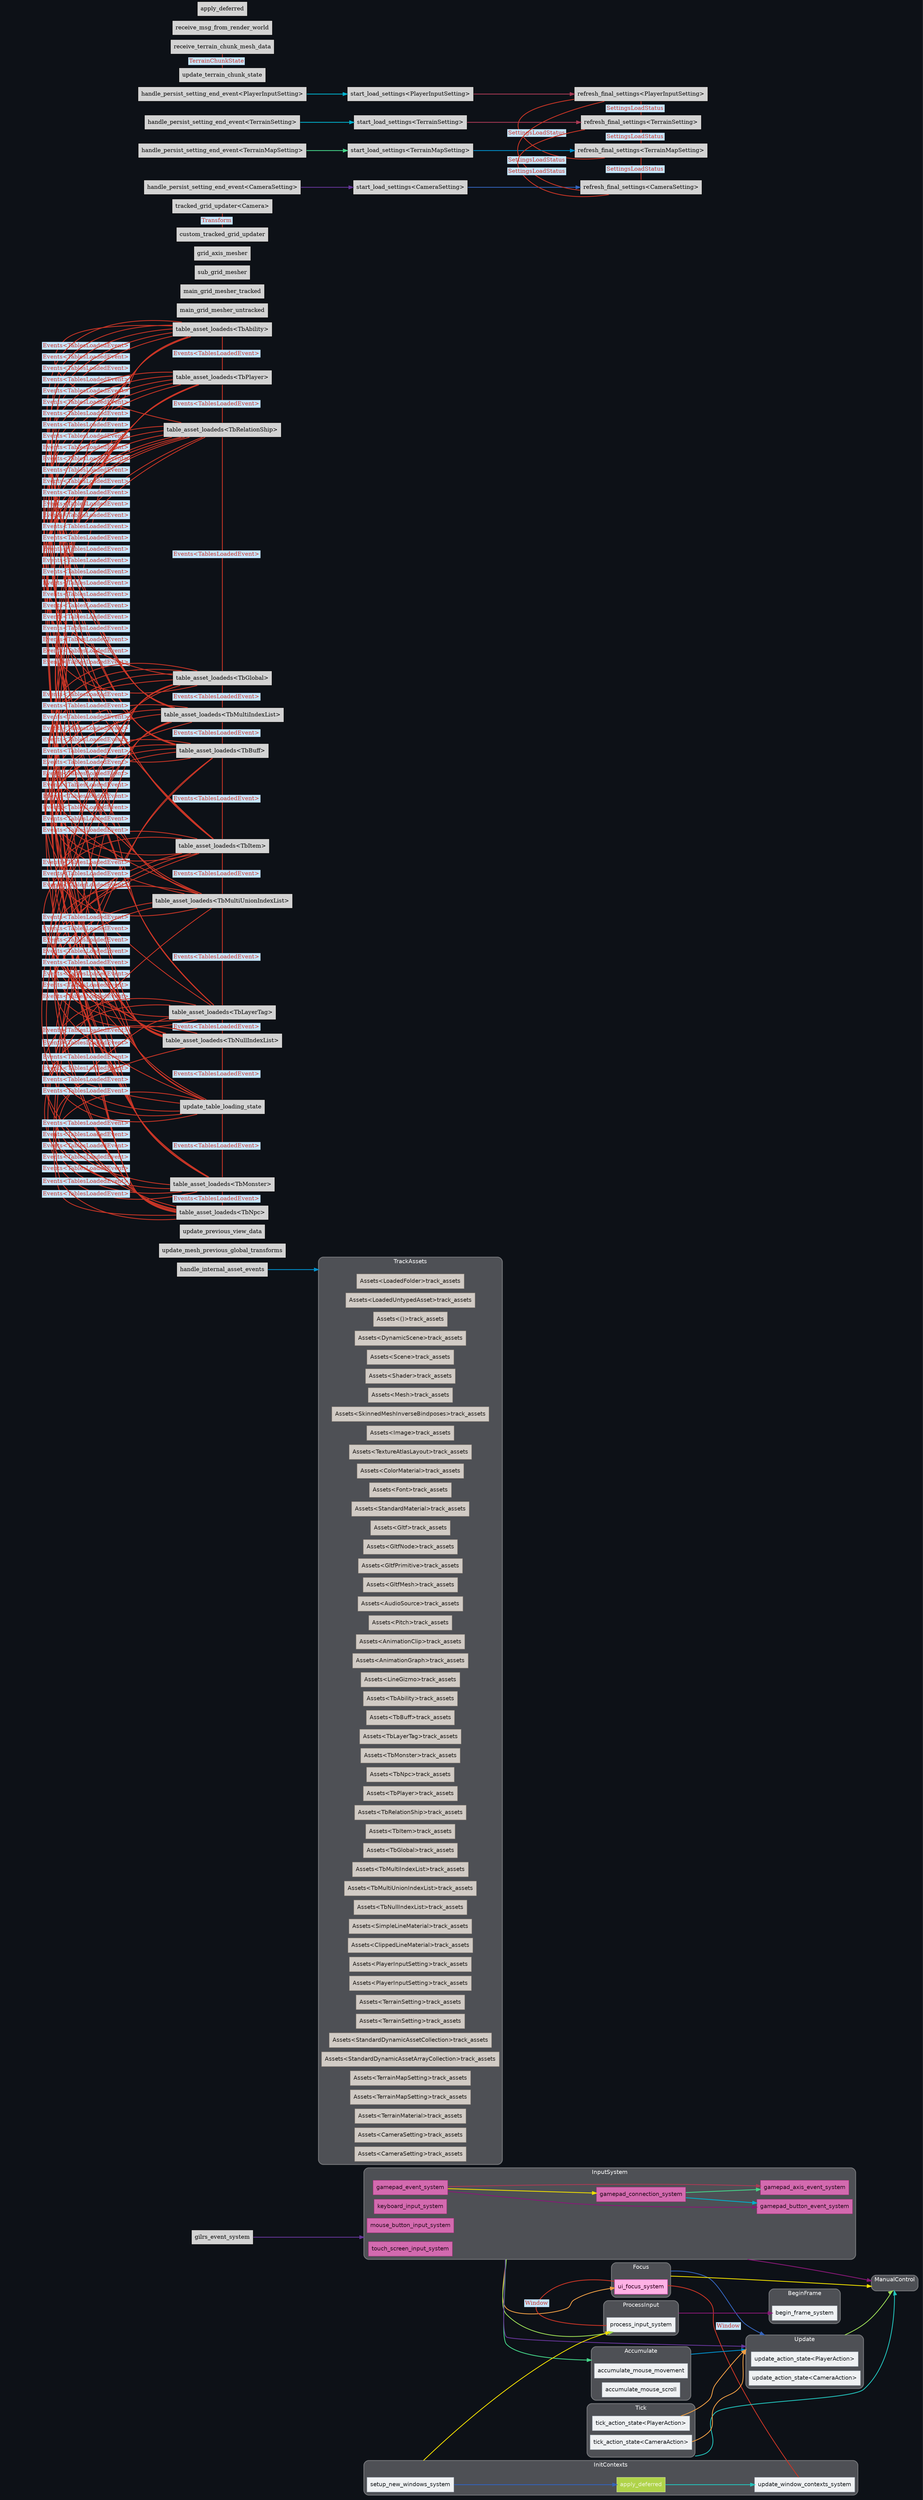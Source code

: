 digraph "" {
	"compound"="true";
	"splines"="spline";
	"rankdir"="LR";
	"bgcolor"="#0d1117";
	"fontname"="Helvetica";
	"nodesep"="0.15";
	edge ["penwidth"="2"];
	node ["shape"="box", "style"="filled"];
	subgraph "clusternode_Set(1)" {
		"style"="rounded,filled";
		"label"="InputSystem";
		"tooltip"="InputSystem";
		"fillcolor"="#ffffff44";
		"fontcolor"="#ffffff";
		"color"="#ffffff50";
		"penwidth"="2";
		"set_marker_node_Set(1)" ["style"="invis", "label"="", "height"="0", "shape"="point"]
		"node_System(0)" ["label"="keyboard_input_system", "tooltip"="bevy_input::keyboard::keyboard_input_system", "fillcolor"="#d36aaf", "fontname"="Helvetica", "fontcolor"="#270b1d", "color"="#a5317d", "penwidth"="1"]
		"node_System(1)" ["label"="mouse_button_input_system", "tooltip"="bevy_input::mouse::mouse_button_input_system", "fillcolor"="#d36aaf", "fontname"="Helvetica", "fontcolor"="#270b1d", "color"="#a5317d", "penwidth"="1"]
		"node_System(2)" ["label"="gamepad_event_system", "tooltip"="bevy_input::gamepad::gamepad_event_system", "fillcolor"="#d36aaf", "fontname"="Helvetica", "fontcolor"="#270b1d", "color"="#a5317d", "penwidth"="1"]
		"node_System(3)" ["label"="gamepad_connection_system", "tooltip"="bevy_input::gamepad::gamepad_connection_system", "fillcolor"="#d36aaf", "fontname"="Helvetica", "fontcolor"="#270b1d", "color"="#a5317d", "penwidth"="1"]
		"node_System(4)" ["label"="gamepad_button_event_system", "tooltip"="bevy_input::gamepad::gamepad_button_event_system", "fillcolor"="#d36aaf", "fontname"="Helvetica", "fontcolor"="#270b1d", "color"="#a5317d", "penwidth"="1"]
		"node_System(5)" ["label"="gamepad_axis_event_system", "tooltip"="bevy_input::gamepad::gamepad_axis_event_system", "fillcolor"="#d36aaf", "fontname"="Helvetica", "fontcolor"="#270b1d", "color"="#a5317d", "penwidth"="1"]
		"node_System(6)" ["label"="touch_screen_input_system", "tooltip"="bevy_input::touch::touch_screen_input_system", "fillcolor"="#d36aaf", "fontname"="Helvetica", "fontcolor"="#270b1d", "color"="#a5317d", "penwidth"="1"]
	}
	
	subgraph "clusternode_Set(9)" {
		"style"="rounded,filled";
		"label"="TrackAssets";
		"tooltip"="TrackAssets";
		"fillcolor"="#ffffff44";
		"fontcolor"="#ffffff";
		"color"="#ffffff50";
		"penwidth"="2";
		"set_marker_node_Set(9)" ["style"="invis", "label"="", "height"="0", "shape"="point"]
		"node_System(7)" ["label"="Assets<LoadedFolder>track_assets", "tooltip"="bevy_asset::assets::Assets<bevy_asset::folder::LoadedFolder>::track_assets", "fillcolor"="#d1cbc5", "fontname"="Helvetica", "fontcolor"="#1c1916", "color"="#a3988c", "penwidth"="1"]
		"node_System(8)" ["label"="Assets<LoadedUntypedAsset>track_assets", "tooltip"="bevy_asset::assets::Assets<bevy_asset::assets::LoadedUntypedAsset>::track_assets", "fillcolor"="#d1cbc5", "fontname"="Helvetica", "fontcolor"="#1c1916", "color"="#a3988c", "penwidth"="1"]
		"node_System(9)" ["label"="Assets<()>track_assets", "tooltip"="bevy_asset::assets::Assets<()>::track_assets", "fillcolor"="#d1cbc5", "fontname"="Helvetica", "fontcolor"="#1c1916", "color"="#a3988c", "penwidth"="1"]
		"node_System(11)" ["label"="Assets<DynamicScene>track_assets", "tooltip"="bevy_asset::assets::Assets<bevy_scene::dynamic_scene::DynamicScene>::track_assets", "fillcolor"="#d1cbc5", "fontname"="Helvetica", "fontcolor"="#1c1916", "color"="#a3988c", "penwidth"="1"]
		"node_System(12)" ["label"="Assets<Scene>track_assets", "tooltip"="bevy_asset::assets::Assets<bevy_scene::scene::Scene>::track_assets", "fillcolor"="#d1cbc5", "fontname"="Helvetica", "fontcolor"="#1c1916", "color"="#a3988c", "penwidth"="1"]
		"node_System(13)" ["label"="Assets<Shader>track_assets", "tooltip"="bevy_asset::assets::Assets<bevy_render::render_resource::shader::Shader>::track_assets", "fillcolor"="#d1cbc5", "fontname"="Helvetica", "fontcolor"="#1c1916", "color"="#a3988c", "penwidth"="1"]
		"node_System(14)" ["label"="Assets<Mesh>track_assets", "tooltip"="bevy_asset::assets::Assets<bevy_render::mesh::mesh::Mesh>::track_assets", "fillcolor"="#d1cbc5", "fontname"="Helvetica", "fontcolor"="#1c1916", "color"="#a3988c", "penwidth"="1"]
		"node_System(15)" ["label"="Assets<SkinnedMeshInverseBindposes>track_assets", "tooltip"="bevy_asset::assets::Assets<bevy_render::mesh::mesh::skinning::SkinnedMeshInverseBindposes>::track_assets", "fillcolor"="#d1cbc5", "fontname"="Helvetica", "fontcolor"="#1c1916", "color"="#a3988c", "penwidth"="1"]
		"node_System(16)" ["label"="Assets<Image>track_assets", "tooltip"="bevy_asset::assets::Assets<bevy_render::texture::image::Image>::track_assets", "fillcolor"="#d1cbc5", "fontname"="Helvetica", "fontcolor"="#1c1916", "color"="#a3988c", "penwidth"="1"]
		"node_System(17)" ["label"="Assets<TextureAtlasLayout>track_assets", "tooltip"="bevy_asset::assets::Assets<bevy_sprite::texture_atlas::TextureAtlasLayout>::track_assets", "fillcolor"="#d1cbc5", "fontname"="Helvetica", "fontcolor"="#1c1916", "color"="#a3988c", "penwidth"="1"]
		"node_System(18)" ["label"="Assets<ColorMaterial>track_assets", "tooltip"="bevy_asset::assets::Assets<bevy_sprite::mesh2d::color_material::ColorMaterial>::track_assets", "fillcolor"="#d1cbc5", "fontname"="Helvetica", "fontcolor"="#1c1916", "color"="#a3988c", "penwidth"="1"]
		"node_System(19)" ["label"="Assets<Font>track_assets", "tooltip"="bevy_asset::assets::Assets<bevy_text::font::Font>::track_assets", "fillcolor"="#d1cbc5", "fontname"="Helvetica", "fontcolor"="#1c1916", "color"="#a3988c", "penwidth"="1"]
		"node_System(21)" ["label"="Assets<StandardMaterial>track_assets", "tooltip"="bevy_asset::assets::Assets<bevy_pbr::pbr_material::StandardMaterial>::track_assets", "fillcolor"="#d1cbc5", "fontname"="Helvetica", "fontcolor"="#1c1916", "color"="#a3988c", "penwidth"="1"]
		"node_System(24)" ["label"="Assets<Gltf>track_assets", "tooltip"="bevy_asset::assets::Assets<bevy_gltf::Gltf>::track_assets", "fillcolor"="#d1cbc5", "fontname"="Helvetica", "fontcolor"="#1c1916", "color"="#a3988c", "penwidth"="1"]
		"node_System(25)" ["label"="Assets<GltfNode>track_assets", "tooltip"="bevy_asset::assets::Assets<bevy_gltf::GltfNode>::track_assets", "fillcolor"="#d1cbc5", "fontname"="Helvetica", "fontcolor"="#1c1916", "color"="#a3988c", "penwidth"="1"]
		"node_System(26)" ["label"="Assets<GltfPrimitive>track_assets", "tooltip"="bevy_asset::assets::Assets<bevy_gltf::GltfPrimitive>::track_assets", "fillcolor"="#d1cbc5", "fontname"="Helvetica", "fontcolor"="#1c1916", "color"="#a3988c", "penwidth"="1"]
		"node_System(27)" ["label"="Assets<GltfMesh>track_assets", "tooltip"="bevy_asset::assets::Assets<bevy_gltf::GltfMesh>::track_assets", "fillcolor"="#d1cbc5", "fontname"="Helvetica", "fontcolor"="#1c1916", "color"="#a3988c", "penwidth"="1"]
		"node_System(28)" ["label"="Assets<AudioSource>track_assets", "tooltip"="bevy_asset::assets::Assets<bevy_audio::audio_source::AudioSource>::track_assets", "fillcolor"="#d1cbc5", "fontname"="Helvetica", "fontcolor"="#1c1916", "color"="#a3988c", "penwidth"="1"]
		"node_System(29)" ["label"="Assets<Pitch>track_assets", "tooltip"="bevy_asset::assets::Assets<bevy_audio::pitch::Pitch>::track_assets", "fillcolor"="#d1cbc5", "fontname"="Helvetica", "fontcolor"="#1c1916", "color"="#a3988c", "penwidth"="1"]
		"node_System(31)" ["label"="Assets<AnimationClip>track_assets", "tooltip"="bevy_asset::assets::Assets<bevy_animation::AnimationClip>::track_assets", "fillcolor"="#d1cbc5", "fontname"="Helvetica", "fontcolor"="#1c1916", "color"="#a3988c", "penwidth"="1"]
		"node_System(32)" ["label"="Assets<AnimationGraph>track_assets", "tooltip"="bevy_asset::assets::Assets<bevy_animation::graph::AnimationGraph>::track_assets", "fillcolor"="#d1cbc5", "fontname"="Helvetica", "fontcolor"="#1c1916", "color"="#a3988c", "penwidth"="1"]
		"node_System(33)" ["label"="Assets<LineGizmo>track_assets", "tooltip"="bevy_asset::assets::Assets<bevy_gizmos::LineGizmo>::track_assets", "fillcolor"="#d1cbc5", "fontname"="Helvetica", "fontcolor"="#1c1916", "color"="#a3988c", "penwidth"="1"]
		"node_System(39)" ["label"="Assets<TbAbility>track_assets", "tooltip"="bevy_asset::assets::Assets<cfg::effect::TbAbility>::track_assets", "fillcolor"="#d1cbc5", "fontname"="Helvetica", "fontcolor"="#1c1916", "color"="#a3988c", "penwidth"="1"]
		"node_System(41)" ["label"="Assets<TbBuff>track_assets", "tooltip"="bevy_asset::assets::Assets<cfg::effect::TbBuff>::track_assets", "fillcolor"="#d1cbc5", "fontname"="Helvetica", "fontcolor"="#1c1916", "color"="#a3988c", "penwidth"="1"]
		"node_System(43)" ["label"="Assets<TbLayerTag>track_assets", "tooltip"="bevy_asset::assets::Assets<cfg::layertag::TbLayerTag>::track_assets", "fillcolor"="#d1cbc5", "fontname"="Helvetica", "fontcolor"="#1c1916", "color"="#a3988c", "penwidth"="1"]
		"node_System(45)" ["label"="Assets<TbMonster>track_assets", "tooltip"="bevy_asset::assets::Assets<cfg::unit::TbMonster>::track_assets", "fillcolor"="#d1cbc5", "fontname"="Helvetica", "fontcolor"="#1c1916", "color"="#a3988c", "penwidth"="1"]
		"node_System(47)" ["label"="Assets<TbNpc>track_assets", "tooltip"="bevy_asset::assets::Assets<cfg::unit::TbNpc>::track_assets", "fillcolor"="#d1cbc5", "fontname"="Helvetica", "fontcolor"="#1c1916", "color"="#a3988c", "penwidth"="1"]
		"node_System(49)" ["label"="Assets<TbPlayer>track_assets", "tooltip"="bevy_asset::assets::Assets<cfg::unit::TbPlayer>::track_assets", "fillcolor"="#d1cbc5", "fontname"="Helvetica", "fontcolor"="#1c1916", "color"="#a3988c", "penwidth"="1"]
		"node_System(51)" ["label"="Assets<TbRelationShip>track_assets", "tooltip"="bevy_asset::assets::Assets<cfg::unit::TbRelationShip>::track_assets", "fillcolor"="#d1cbc5", "fontname"="Helvetica", "fontcolor"="#1c1916", "color"="#a3988c", "penwidth"="1"]
		"node_System(53)" ["label"="Assets<TbItem>track_assets", "tooltip"="bevy_asset::assets::Assets<cfg::item::TbItem>::track_assets", "fillcolor"="#d1cbc5", "fontname"="Helvetica", "fontcolor"="#1c1916", "color"="#a3988c", "penwidth"="1"]
		"node_System(55)" ["label"="Assets<TbGlobal>track_assets", "tooltip"="bevy_asset::assets::Assets<cfg::global::TbGlobal>::track_assets", "fillcolor"="#d1cbc5", "fontname"="Helvetica", "fontcolor"="#1c1916", "color"="#a3988c", "penwidth"="1"]
		"node_System(57)" ["label"="Assets<TbMultiIndexList>track_assets", "tooltip"="bevy_asset::assets::Assets<cfg::test::TbMultiIndexList>::track_assets", "fillcolor"="#d1cbc5", "fontname"="Helvetica", "fontcolor"="#1c1916", "color"="#a3988c", "penwidth"="1"]
		"node_System(59)" ["label"="Assets<TbMultiUnionIndexList>track_assets", "tooltip"="bevy_asset::assets::Assets<cfg::test::TbMultiUnionIndexList>::track_assets", "fillcolor"="#d1cbc5", "fontname"="Helvetica", "fontcolor"="#1c1916", "color"="#a3988c", "penwidth"="1"]
		"node_System(61)" ["label"="Assets<TbNullIndexList>track_assets", "tooltip"="bevy_asset::assets::Assets<cfg::test::TbNullIndexList>::track_assets", "fillcolor"="#d1cbc5", "fontname"="Helvetica", "fontcolor"="#1c1916", "color"="#a3988c", "penwidth"="1"]
		"node_System(64)" ["label"="Assets<SimpleLineMaterial>track_assets", "tooltip"="bevy_asset::assets::Assets<bevy_debug_grid::rendering::SimpleLineMaterial>::track_assets", "fillcolor"="#d1cbc5", "fontname"="Helvetica", "fontcolor"="#1c1916", "color"="#a3988c", "penwidth"="1"]
		"node_System(65)" ["label"="Assets<ClippedLineMaterial>track_assets", "tooltip"="bevy_asset::assets::Assets<bevy_debug_grid::rendering::ClippedLineMaterial>::track_assets", "fillcolor"="#d1cbc5", "fontname"="Helvetica", "fontcolor"="#1c1916", "color"="#a3988c", "penwidth"="1"]
		"node_System(72)" ["label"="Assets<PlayerInputSetting>track_assets", "tooltip"="bevy_asset::assets::Assets<game::input::setting::PlayerInputSetting>::track_assets", "fillcolor"="#d1cbc5", "fontname"="Helvetica", "fontcolor"="#1c1916", "color"="#a3988c", "penwidth"="1"]
		"node_System(73)" ["label"="Assets<PlayerInputSetting>track_assets", "tooltip"="bevy_asset::assets::Assets<game::input::setting::PlayerInputSetting>::track_assets", "fillcolor"="#d1cbc5", "fontname"="Helvetica", "fontcolor"="#1c1916", "color"="#a3988c", "penwidth"="1"]
		"node_System(81)" ["label"="Assets<TerrainSetting>track_assets", "tooltip"="bevy_asset::assets::Assets<terrain::setting::TerrainSetting>::track_assets", "fillcolor"="#d1cbc5", "fontname"="Helvetica", "fontcolor"="#1c1916", "color"="#a3988c", "penwidth"="1"]
		"node_System(82)" ["label"="Assets<TerrainSetting>track_assets", "tooltip"="bevy_asset::assets::Assets<terrain::setting::TerrainSetting>::track_assets", "fillcolor"="#d1cbc5", "fontname"="Helvetica", "fontcolor"="#1c1916", "color"="#a3988c", "penwidth"="1"]
		"node_System(88)" ["label"="Assets<StandardDynamicAssetCollection>track_assets", "tooltip"="bevy_asset::assets::Assets<bevy_asset_loader::standard_dynamic_asset::StandardDynamicAssetCollection>::track_assets", "fillcolor"="#d1cbc5", "fontname"="Helvetica", "fontcolor"="#1c1916", "color"="#a3988c", "penwidth"="1"]
		"node_System(89)" ["label"="Assets<StandardDynamicAssetArrayCollection>track_assets", "tooltip"="bevy_asset::assets::Assets<bevy_asset_loader::standard_dynamic_asset::StandardDynamicAssetArrayCollection>::track_assets", "fillcolor"="#d1cbc5", "fontname"="Helvetica", "fontcolor"="#1c1916", "color"="#a3988c", "penwidth"="1"]
		"node_System(90)" ["label"="Assets<TerrainMapSetting>track_assets", "tooltip"="bevy_asset::assets::Assets<terrain::map::config::TerrainMapSetting>::track_assets", "fillcolor"="#d1cbc5", "fontname"="Helvetica", "fontcolor"="#1c1916", "color"="#a3988c", "penwidth"="1"]
		"node_System(91)" ["label"="Assets<TerrainMapSetting>track_assets", "tooltip"="bevy_asset::assets::Assets<terrain::map::config::TerrainMapSetting>::track_assets", "fillcolor"="#d1cbc5", "fontname"="Helvetica", "fontcolor"="#1c1916", "color"="#a3988c", "penwidth"="1"]
		"node_System(96)" ["label"="Assets<TerrainMaterial>track_assets", "tooltip"="bevy_asset::assets::Assets<terrain::materials::terrain_material::TerrainMaterial>::track_assets", "fillcolor"="#d1cbc5", "fontname"="Helvetica", "fontcolor"="#1c1916", "color"="#a3988c", "penwidth"="1"]
		"node_System(99)" ["label"="Assets<CameraSetting>track_assets", "tooltip"="bevy_asset::assets::Assets<atom_camera::setting::CameraSetting>::track_assets", "fillcolor"="#d1cbc5", "fontname"="Helvetica", "fontcolor"="#1c1916", "color"="#a3988c", "penwidth"="1"]
		"node_System(100)" ["label"="Assets<CameraSetting>track_assets", "tooltip"="bevy_asset::assets::Assets<atom_camera::setting::CameraSetting>::track_assets", "fillcolor"="#d1cbc5", "fontname"="Helvetica", "fontcolor"="#1c1916", "color"="#a3988c", "penwidth"="1"]
	}
	
	subgraph "clusternode_Set(23)" {
		"style"="rounded,filled";
		"label"="Focus";
		"tooltip"="Focus";
		"fillcolor"="#ffffff44";
		"fontcolor"="#ffffff";
		"color"="#ffffff50";
		"penwidth"="2";
		"set_marker_node_Set(23)" ["style"="invis", "label"="", "height"="0", "shape"="point"]
		"node_System(20)" ["label"="ui_focus_system", "tooltip"="bevy_ui::focus::ui_focus_system", "fillcolor"="#ffb1e5", "fontname"="Helvetica", "fontcolor"="#320021", "color"="#ff4bc2", "penwidth"="1"]
	}
	
	subgraph "clusternode_Set(38)" {
		"style"="rounded,filled";
		"label"="InitContexts";
		"tooltip"="InitContexts";
		"fillcolor"="#ffffff44";
		"fontcolor"="#ffffff";
		"color"="#ffffff50";
		"penwidth"="2";
		"set_marker_node_Set(38)" ["style"="invis", "label"="", "height"="0", "shape"="point"]
		"node_System(34)" ["label"="setup_new_windows_system", "tooltip"="bevy_egui::setup_new_windows_system", "fillcolor"="#eff1f3", "fontname"="Helvetica", "fontcolor"="#15191d", "color"="#b4bec7", "penwidth"="1"]
		"node_System(35)" ["label"="apply_deferred", "tooltip"="bevy_ecs::schedule::executor::apply_deferred", "fillcolor"="#b0d34a", "fontname"="Helvetica", "fontcolor"="#edf5d5", "color"="#d3e69c", "penwidth"="1"]
		"node_System(36)" ["label"="update_window_contexts_system", "tooltip"="bevy_egui::systems::update_window_contexts_system", "fillcolor"="#eff1f3", "fontname"="Helvetica", "fontcolor"="#15191d", "color"="#b4bec7", "penwidth"="1"]
	}
	
	subgraph "clusternode_Set(42)" {
		"style"="rounded,filled";
		"label"="ProcessInput";
		"tooltip"="ProcessInput";
		"fillcolor"="#ffffff44";
		"fontcolor"="#ffffff";
		"color"="#ffffff50";
		"penwidth"="2";
		"set_marker_node_Set(42)" ["style"="invis", "label"="", "height"="0", "shape"="point"]
		"node_System(37)" ["label"="process_input_system", "tooltip"="bevy_egui::systems::process_input_system", "fillcolor"="#eff1f3", "fontname"="Helvetica", "fontcolor"="#15191d", "color"="#b4bec7", "penwidth"="1"]
	}
	
	subgraph "clusternode_Set(44)" {
		"style"="rounded,filled";
		"label"="BeginFrame";
		"tooltip"="BeginFrame";
		"fillcolor"="#ffffff44";
		"fontcolor"="#ffffff";
		"color"="#ffffff50";
		"penwidth"="2";
		"set_marker_node_Set(44)" ["style"="invis", "label"="", "height"="0", "shape"="point"]
		"node_System(38)" ["label"="begin_frame_system", "tooltip"="bevy_egui::systems::begin_frame_system", "fillcolor"="#eff1f3", "fontname"="Helvetica", "fontcolor"="#15191d", "color"="#b4bec7", "penwidth"="1"]
	}
	
	subgraph "clusternode_Set(83)" {
		"style"="rounded,filled";
		"label"="Accumulate";
		"tooltip"="Accumulate";
		"fillcolor"="#ffffff44";
		"fontcolor"="#ffffff";
		"color"="#ffffff50";
		"penwidth"="2";
		"set_marker_node_Set(83)" ["style"="invis", "label"="", "height"="0", "shape"="point"]
		"node_System(77)" ["label"="accumulate_mouse_movement", "tooltip"="leafwing_input_manager::systems::accumulate_mouse_movement", "fillcolor"="#eff1f3", "fontname"="Helvetica", "fontcolor"="#15191d", "color"="#b4bec7", "penwidth"="1"]
		"node_System(78)" ["label"="accumulate_mouse_scroll", "tooltip"="leafwing_input_manager::systems::accumulate_mouse_scroll", "fillcolor"="#eff1f3", "fontname"="Helvetica", "fontcolor"="#15191d", "color"="#b4bec7", "penwidth"="1"]
	}
	
	subgraph "clusternode_Set(85)" {
		"style"="rounded,filled";
		"label"="Update";
		"tooltip"="Update";
		"fillcolor"="#ffffff44";
		"fontcolor"="#ffffff";
		"color"="#ffffff50";
		"penwidth"="2";
		"set_marker_node_Set(85)" ["style"="invis", "label"="", "height"="0", "shape"="point"]
		"node_System(80)" ["label"="update_action_state<PlayerAction>", "tooltip"="leafwing_input_manager::systems::update_action_state<game::input::setting::PlayerAction>", "fillcolor"="#eff1f3", "fontname"="Helvetica", "fontcolor"="#15191d", "color"="#b4bec7", "penwidth"="1"]
		"node_System(98)" ["label"="update_action_state<CameraAction>", "tooltip"="leafwing_input_manager::systems::update_action_state<atom_camera::setting::CameraAction>", "fillcolor"="#eff1f3", "fontname"="Helvetica", "fontcolor"="#15191d", "color"="#b4bec7", "penwidth"="1"]
	}
	
	subgraph "clusternode_Set(87)" {
		"style"="rounded,filled";
		"label"="Tick";
		"tooltip"="Tick";
		"fillcolor"="#ffffff44";
		"fontcolor"="#ffffff";
		"color"="#ffffff50";
		"penwidth"="2";
		"set_marker_node_Set(87)" ["style"="invis", "label"="", "height"="0", "shape"="point"]
		"node_System(79)" ["label"="tick_action_state<PlayerAction>", "tooltip"="leafwing_input_manager::systems::tick_action_state<game::input::setting::PlayerAction>", "fillcolor"="#eff1f3", "fontname"="Helvetica", "fontcolor"="#15191d", "color"="#b4bec7", "penwidth"="1"]
		"node_System(97)" ["label"="tick_action_state<CameraAction>", "tooltip"="leafwing_input_manager::systems::tick_action_state<atom_camera::setting::CameraAction>", "fillcolor"="#eff1f3", "fontname"="Helvetica", "fontcolor"="#15191d", "color"="#b4bec7", "penwidth"="1"]
	}
	
	subgraph "clusternode_Set(89)" {
		"style"="rounded,filled";
		"label"="ManualControl";
		"tooltip"="ManualControl";
		"fillcolor"="#ffffff44";
		"fontcolor"="#ffffff";
		"color"="#ffffff50";
		"penwidth"="2";
		"set_marker_node_Set(89)" ["style"="invis", "label"="", "height"="0", "shape"="point"]
	}
	
	"node_System(10)" ["label"="handle_internal_asset_events", "tooltip"="bevy_asset::server::handle_internal_asset_events"]
	"node_System(22)" ["label"="update_mesh_previous_global_transforms", "tooltip"="bevy_pbr::prepass::update_mesh_previous_global_transforms"]
	"node_System(23)" ["label"="update_previous_view_data", "tooltip"="bevy_pbr::prepass::update_previous_view_data"]
	"node_System(30)" ["label"="gilrs_event_system", "tooltip"="bevy_gilrs::gilrs_system::gilrs_event_system"]
	"node_System(40)" ["label"="table_asset_loadeds<TbAbility>", "tooltip"="cfg::table_asset_loadeds<cfg::effect::TbAbility>"]
	"node_System(42)" ["label"="table_asset_loadeds<TbBuff>", "tooltip"="cfg::table_asset_loadeds<cfg::effect::TbBuff>"]
	"node_System(44)" ["label"="table_asset_loadeds<TbLayerTag>", "tooltip"="cfg::table_asset_loadeds<cfg::layertag::TbLayerTag>"]
	"node_System(46)" ["label"="table_asset_loadeds<TbMonster>", "tooltip"="cfg::table_asset_loadeds<cfg::unit::TbMonster>"]
	"node_System(48)" ["label"="table_asset_loadeds<TbNpc>", "tooltip"="cfg::table_asset_loadeds<cfg::unit::TbNpc>"]
	"node_System(50)" ["label"="table_asset_loadeds<TbPlayer>", "tooltip"="cfg::table_asset_loadeds<cfg::unit::TbPlayer>"]
	"node_System(52)" ["label"="table_asset_loadeds<TbRelationShip>", "tooltip"="cfg::table_asset_loadeds<cfg::unit::TbRelationShip>"]
	"node_System(54)" ["label"="table_asset_loadeds<TbItem>", "tooltip"="cfg::table_asset_loadeds<cfg::item::TbItem>"]
	"node_System(56)" ["label"="table_asset_loadeds<TbGlobal>", "tooltip"="cfg::table_asset_loadeds<cfg::global::TbGlobal>"]
	"node_System(58)" ["label"="table_asset_loadeds<TbMultiIndexList>", "tooltip"="cfg::table_asset_loadeds<cfg::test::TbMultiIndexList>"]
	"node_System(60)" ["label"="table_asset_loadeds<TbMultiUnionIndexList>", "tooltip"="cfg::table_asset_loadeds<cfg::test::TbMultiUnionIndexList>"]
	"node_System(62)" ["label"="table_asset_loadeds<TbNullIndexList>", "tooltip"="cfg::table_asset_loadeds<cfg::test::TbNullIndexList>"]
	"node_System(63)" ["label"="update_table_loading_state", "tooltip"="datatables::update_table_loading_state"]
	"node_System(66)" ["label"="main_grid_mesher_untracked", "tooltip"="bevy_debug_grid::systems::main_grid_mesher_untracked"]
	"node_System(67)" ["label"="main_grid_mesher_tracked", "tooltip"="bevy_debug_grid::systems::main_grid_mesher_tracked"]
	"node_System(68)" ["label"="sub_grid_mesher", "tooltip"="bevy_debug_grid::systems::sub_grid_mesher"]
	"node_System(69)" ["label"="grid_axis_mesher", "tooltip"="bevy_debug_grid::systems::grid_axis_mesher"]
	"node_System(70)" ["label"="tracked_grid_updater<Camera>", "tooltip"="bevy_debug_grid::systems::tracked_grid_updater<bevy_render::camera::camera::Camera>"]
	"node_System(71)" ["label"="custom_tracked_grid_updater", "tooltip"="bevy_debug_grid::systems::custom_tracked_grid_updater"]
	"node_System(74)" ["label"="handle_persist_setting_end_event<PlayerInputSetting>", "tooltip"="settings::load::handle_persist_setting_end_event<game::input::setting::PlayerInputSetting>"]
	"node_System(75)" ["label"="start_load_settings<PlayerInputSetting>", "tooltip"="settings::load::start_load_settings<game::input::setting::PlayerInputSetting>"]
	"node_System(76)" ["label"="refresh_final_settings<PlayerInputSetting>", "tooltip"="settings::load::refresh_final_settings<game::input::setting::PlayerInputSetting>"]
	"node_System(83)" ["label"="handle_persist_setting_end_event<TerrainSetting>", "tooltip"="settings::load::handle_persist_setting_end_event<terrain::setting::TerrainSetting>"]
	"node_System(84)" ["label"="start_load_settings<TerrainSetting>", "tooltip"="settings::load::start_load_settings<terrain::setting::TerrainSetting>"]
	"node_System(85)" ["label"="refresh_final_settings<TerrainSetting>", "tooltip"="settings::load::refresh_final_settings<terrain::setting::TerrainSetting>"]
	"node_System(86)" ["label"="receive_terrain_chunk_mesh_data", "tooltip"="terrain::chunk_mgr::chunk_mesh::receive_terrain_chunk_mesh_data"]
	"node_System(87)" ["label"="update_terrain_chunk_state", "tooltip"="terrain::chunk_mgr::plugin::update_terrain_chunk_state"]
	"node_System(92)" ["label"="handle_persist_setting_end_event<TerrainMapSetting>", "tooltip"="settings::load::handle_persist_setting_end_event<terrain::map::config::TerrainMapSetting>"]
	"node_System(93)" ["label"="start_load_settings<TerrainMapSetting>", "tooltip"="settings::load::start_load_settings<terrain::map::config::TerrainMapSetting>"]
	"node_System(94)" ["label"="refresh_final_settings<TerrainMapSetting>", "tooltip"="settings::load::refresh_final_settings<terrain::map::config::TerrainMapSetting>"]
	"node_System(95)" ["label"="receive_msg_from_render_world", "tooltip"="terrain::map::compute_height::receive_msg_from_render_world"]
	"node_System(101)" ["label"="handle_persist_setting_end_event<CameraSetting>", "tooltip"="settings::load::handle_persist_setting_end_event<atom_camera::setting::CameraSetting>"]
	"node_System(102)" ["label"="start_load_settings<CameraSetting>", "tooltip"="settings::load::start_load_settings<atom_camera::setting::CameraSetting>"]
	"node_System(103)" ["label"="refresh_final_settings<CameraSetting>", "tooltip"="settings::load::refresh_final_settings<atom_camera::setting::CameraSetting>"]
	"node_System(104)" ["label"="apply_deferred", "tooltip"="bevy_ecs::schedule::executor::apply_deferred"]
	"node_System(2)" -> "node_System(3)" ["lhead"="", "ltail"="", "tooltip"="SystemTypeSet(FunctionSystem<fn(EventReader<GamepadEvent>, EventWriter<GamepadConnectionEvent>, EventWriter<GamepadButtonChangedEvent>, EventWriter<GamepadAxisChangedEvent>, ResMut<ButtonInput<GamepadButton>>), gamepad_event_system>()) → gamepad_connection_system", "color"="#eede00"]
	"node_System(2)" -> "node_System(4)" ["lhead"="", "ltail"="", "tooltip"="SystemTypeSet(FunctionSystem<fn(EventReader<GamepadEvent>, EventWriter<GamepadConnectionEvent>, EventWriter<GamepadButtonChangedEvent>, EventWriter<GamepadAxisChangedEvent>, ResMut<ButtonInput<GamepadButton>>), gamepad_event_system>()) → gamepad_button_event_system", "color"="#881877"]
	"node_System(3)" -> "node_System(4)" ["lhead"="", "ltail"="", "tooltip"="SystemTypeSet(FunctionSystem<fn(ResMut<Gamepads>, EventReader<GamepadConnectionEvent>, ResMut<Axis<GamepadAxis>>, ResMut<Axis<GamepadButton>>, ResMut<ButtonInput<GamepadButton>>), gamepad_connection_system>()) → gamepad_button_event_system", "color"="#00b0cc"]
	"node_System(2)" -> "node_System(5)" ["lhead"="", "ltail"="", "tooltip"="SystemTypeSet(FunctionSystem<fn(EventReader<GamepadEvent>, EventWriter<GamepadConnectionEvent>, EventWriter<GamepadButtonChangedEvent>, EventWriter<GamepadAxisChangedEvent>, ResMut<ButtonInput<GamepadButton>>), gamepad_event_system>()) → gamepad_axis_event_system", "color"="#aa3a55"]
	"node_System(3)" -> "node_System(5)" ["lhead"="", "ltail"="", "tooltip"="SystemTypeSet(FunctionSystem<fn(ResMut<Gamepads>, EventReader<GamepadConnectionEvent>, ResMut<Axis<GamepadAxis>>, ResMut<Axis<GamepadButton>>, ResMut<ButtonInput<GamepadButton>>), gamepad_connection_system>()) → gamepad_axis_event_system", "color"="#44d488"]
	"node_System(10)" -> "set_marker_node_Set(9)" ["lhead"="clusternode_Set(9)", "ltail"="", "tooltip"="SystemTypeSet(ExclusiveFunctionSystem<fn(), handle_internal_asset_events>()) → TrackAssets", "color"="#0090cc"]
	"set_marker_node_Set(1)" -> "node_System(20)" ["lhead"="", "ltail"="clusternode_Set(1)", "tooltip"="InputSystem → ui_focus_system", "color"="#ee9e44"]
	"node_System(30)" -> "set_marker_node_Set(1)" ["lhead"="clusternode_Set(1)", "ltail"="", "tooltip"="gilrs_event_system → InputSystem", "color"="#663699"]
	"node_System(34)" -> "node_System(35)" ["lhead"="", "ltail"="", "tooltip"="setup_new_windows_system → apply_deferred", "color"="#3363bb"]
	"node_System(35)" -> "node_System(36)" ["lhead"="", "ltail"="", "tooltip"="apply_deferred → update_window_contexts_system", "color"="#22c2bb"]
	"set_marker_node_Set(1)" -> "node_System(37)" ["lhead"="", "ltail"="clusternode_Set(1)", "tooltip"="InputSystem → process_input_system", "color"="#99d955"]
	"set_marker_node_Set(38)" -> "node_System(37)" ["lhead"="", "ltail"="clusternode_Set(38)", "tooltip"="InitContexts → process_input_system", "color"="#eede00"]
	"set_marker_node_Set(42)" -> "node_System(38)" ["lhead"="", "ltail"="clusternode_Set(42)", "tooltip"="ProcessInput → begin_frame_system", "color"="#881877"]
	"node_System(74)" -> "node_System(75)" ["lhead"="", "ltail"="", "tooltip"="handle_persist_setting_end_event<PlayerInputSetting> → start_load_settings<PlayerInputSetting>", "color"="#00b0cc"]
	"node_System(75)" -> "node_System(76)" ["lhead"="", "ltail"="", "tooltip"="start_load_settings<PlayerInputSetting> → refresh_final_settings<PlayerInputSetting>", "color"="#aa3a55"]
	"set_marker_node_Set(1)" -> "set_marker_node_Set(83)" ["lhead"="clusternode_Set(83)", "ltail"="clusternode_Set(1)", "tooltip"="InputSystem → Accumulate", "color"="#44d488"]
	"set_marker_node_Set(83)" -> "set_marker_node_Set(85)" ["lhead"="clusternode_Set(85)", "ltail"="clusternode_Set(83)", "tooltip"="Accumulate → Update", "color"="#0090cc"]
	"node_System(79)" -> "set_marker_node_Set(85)" ["lhead"="clusternode_Set(85)", "ltail"="", "tooltip"="tick_action_state<PlayerAction> → Update", "color"="#ee9e44"]
	"set_marker_node_Set(1)" -> "set_marker_node_Set(85)" ["lhead"="clusternode_Set(85)", "ltail"="clusternode_Set(1)", "tooltip"="InputSystem → Update", "color"="#663699"]
	"set_marker_node_Set(23)" -> "set_marker_node_Set(85)" ["lhead"="clusternode_Set(85)", "ltail"="clusternode_Set(23)", "tooltip"="Focus → Update", "color"="#3363bb"]
	"set_marker_node_Set(87)" -> "set_marker_node_Set(89)" ["lhead"="clusternode_Set(89)", "ltail"="clusternode_Set(87)", "tooltip"="Tick → ManualControl", "color"="#22c2bb"]
	"set_marker_node_Set(85)" -> "set_marker_node_Set(89)" ["lhead"="clusternode_Set(89)", "ltail"="clusternode_Set(85)", "tooltip"="Update → ManualControl", "color"="#99d955"]
	"set_marker_node_Set(23)" -> "set_marker_node_Set(89)" ["lhead"="clusternode_Set(89)", "ltail"="clusternode_Set(23)", "tooltip"="Focus → ManualControl", "color"="#eede00"]
	"set_marker_node_Set(1)" -> "set_marker_node_Set(89)" ["lhead"="clusternode_Set(89)", "ltail"="clusternode_Set(1)", "tooltip"="InputSystem → ManualControl", "color"="#881877"]
	"node_System(83)" -> "node_System(84)" ["lhead"="", "ltail"="", "tooltip"="handle_persist_setting_end_event<TerrainSetting> → start_load_settings<TerrainSetting>", "color"="#00b0cc"]
	"node_System(84)" -> "node_System(85)" ["lhead"="", "ltail"="", "tooltip"="start_load_settings<TerrainSetting> → refresh_final_settings<TerrainSetting>", "color"="#aa3a55"]
	"node_System(92)" -> "node_System(93)" ["lhead"="", "ltail"="", "tooltip"="handle_persist_setting_end_event<TerrainMapSetting> → start_load_settings<TerrainMapSetting>", "color"="#44d488"]
	"node_System(93)" -> "node_System(94)" ["lhead"="", "ltail"="", "tooltip"="start_load_settings<TerrainMapSetting> → refresh_final_settings<TerrainMapSetting>", "color"="#0090cc"]
	"node_System(97)" -> "set_marker_node_Set(85)" ["lhead"="clusternode_Set(85)", "ltail"="", "tooltip"="tick_action_state<CameraAction> → Update", "color"="#ee9e44"]
	"node_System(101)" -> "node_System(102)" ["lhead"="", "ltail"="", "tooltip"="handle_persist_setting_end_event<CameraSetting> → start_load_settings<CameraSetting>", "color"="#663699"]
	"node_System(102)" -> "node_System(103)" ["lhead"="", "ltail"="", "tooltip"="start_load_settings<CameraSetting> → refresh_final_settings<CameraSetting>", "color"="#3363bb"]
	"node_System(36)" -> "node_System(20)" ["dir"="none", "constraint"="false", "color"="#c93526", "fontcolor"="#c93526", "label"=<<table border="0" cellborder="0"><tr><td bgcolor="#c6e6ff">Window</td></tr></table>>, "labeltooltip"="update_window_contexts_system — ui_focus_system"]
	"node_System(37)" -> "node_System(20)" ["dir"="none", "constraint"="false", "color"="#c93526", "fontcolor"="#c93526", "label"=<<table border="0" cellborder="0"><tr><td bgcolor="#c6e6ff">Window</td></tr></table>>, "labeltooltip"="process_input_system — ui_focus_system"]
	"node_System(40)" -> "node_System(50)" ["dir"="none", "constraint"="false", "color"="#c93526", "fontcolor"="#c93526", "label"=<<table border="0" cellborder="0"><tr><td bgcolor="#c6e6ff">Events&lt;TablesLoadedEvent&gt;</td></tr></table>>, "labeltooltip"="table_asset_loadeds<TbAbility> — table_asset_loadeds<TbPlayer>"]
	"node_System(40)" -> "node_System(52)" ["dir"="none", "constraint"="false", "color"="#c93526", "fontcolor"="#c93526", "label"=<<table border="0" cellborder="0"><tr><td bgcolor="#c6e6ff">Events&lt;TablesLoadedEvent&gt;</td></tr></table>>, "labeltooltip"="table_asset_loadeds<TbAbility> — table_asset_loadeds<TbRelationShip>"]
	"node_System(40)" -> "node_System(56)" ["dir"="none", "constraint"="false", "color"="#c93526", "fontcolor"="#c93526", "label"=<<table border="0" cellborder="0"><tr><td bgcolor="#c6e6ff">Events&lt;TablesLoadedEvent&gt;</td></tr></table>>, "labeltooltip"="table_asset_loadeds<TbAbility> — table_asset_loadeds<TbGlobal>"]
	"node_System(40)" -> "node_System(58)" ["dir"="none", "constraint"="false", "color"="#c93526", "fontcolor"="#c93526", "label"=<<table border="0" cellborder="0"><tr><td bgcolor="#c6e6ff">Events&lt;TablesLoadedEvent&gt;</td></tr></table>>, "labeltooltip"="table_asset_loadeds<TbAbility> — table_asset_loadeds<TbMultiIndexList>"]
	"node_System(40)" -> "node_System(60)" ["dir"="none", "constraint"="false", "color"="#c93526", "fontcolor"="#c93526", "label"=<<table border="0" cellborder="0"><tr><td bgcolor="#c6e6ff">Events&lt;TablesLoadedEvent&gt;</td></tr></table>>, "labeltooltip"="table_asset_loadeds<TbAbility> — table_asset_loadeds<TbMultiUnionIndexList>"]
	"node_System(40)" -> "node_System(62)" ["dir"="none", "constraint"="false", "color"="#c93526", "fontcolor"="#c93526", "label"=<<table border="0" cellborder="0"><tr><td bgcolor="#c6e6ff">Events&lt;TablesLoadedEvent&gt;</td></tr></table>>, "labeltooltip"="table_asset_loadeds<TbAbility> — table_asset_loadeds<TbNullIndexList>"]
	"node_System(40)" -> "node_System(63)" ["dir"="none", "constraint"="false", "color"="#c93526", "fontcolor"="#c93526", "label"=<<table border="0" cellborder="0"><tr><td bgcolor="#c6e6ff">Events&lt;TablesLoadedEvent&gt;</td></tr></table>>, "labeltooltip"="table_asset_loadeds<TbAbility> — update_table_loading_state"]
	"node_System(42)" -> "node_System(40)" ["dir"="none", "constraint"="false", "color"="#c93526", "fontcolor"="#c93526", "label"=<<table border="0" cellborder="0"><tr><td bgcolor="#c6e6ff">Events&lt;TablesLoadedEvent&gt;</td></tr></table>>, "labeltooltip"="table_asset_loadeds<TbBuff> — table_asset_loadeds<TbAbility>"]
	"node_System(42)" -> "node_System(50)" ["dir"="none", "constraint"="false", "color"="#c93526", "fontcolor"="#c93526", "label"=<<table border="0" cellborder="0"><tr><td bgcolor="#c6e6ff">Events&lt;TablesLoadedEvent&gt;</td></tr></table>>, "labeltooltip"="table_asset_loadeds<TbBuff> — table_asset_loadeds<TbPlayer>"]
	"node_System(42)" -> "node_System(52)" ["dir"="none", "constraint"="false", "color"="#c93526", "fontcolor"="#c93526", "label"=<<table border="0" cellborder="0"><tr><td bgcolor="#c6e6ff">Events&lt;TablesLoadedEvent&gt;</td></tr></table>>, "labeltooltip"="table_asset_loadeds<TbBuff> — table_asset_loadeds<TbRelationShip>"]
	"node_System(42)" -> "node_System(54)" ["dir"="none", "constraint"="false", "color"="#c93526", "fontcolor"="#c93526", "label"=<<table border="0" cellborder="0"><tr><td bgcolor="#c6e6ff">Events&lt;TablesLoadedEvent&gt;</td></tr></table>>, "labeltooltip"="table_asset_loadeds<TbBuff> — table_asset_loadeds<TbItem>"]
	"node_System(42)" -> "node_System(56)" ["dir"="none", "constraint"="false", "color"="#c93526", "fontcolor"="#c93526", "label"=<<table border="0" cellborder="0"><tr><td bgcolor="#c6e6ff">Events&lt;TablesLoadedEvent&gt;</td></tr></table>>, "labeltooltip"="table_asset_loadeds<TbBuff> — table_asset_loadeds<TbGlobal>"]
	"node_System(42)" -> "node_System(58)" ["dir"="none", "constraint"="false", "color"="#c93526", "fontcolor"="#c93526", "label"=<<table border="0" cellborder="0"><tr><td bgcolor="#c6e6ff">Events&lt;TablesLoadedEvent&gt;</td></tr></table>>, "labeltooltip"="table_asset_loadeds<TbBuff> — table_asset_loadeds<TbMultiIndexList>"]
	"node_System(42)" -> "node_System(60)" ["dir"="none", "constraint"="false", "color"="#c93526", "fontcolor"="#c93526", "label"=<<table border="0" cellborder="0"><tr><td bgcolor="#c6e6ff">Events&lt;TablesLoadedEvent&gt;</td></tr></table>>, "labeltooltip"="table_asset_loadeds<TbBuff> — table_asset_loadeds<TbMultiUnionIndexList>"]
	"node_System(42)" -> "node_System(62)" ["dir"="none", "constraint"="false", "color"="#c93526", "fontcolor"="#c93526", "label"=<<table border="0" cellborder="0"><tr><td bgcolor="#c6e6ff">Events&lt;TablesLoadedEvent&gt;</td></tr></table>>, "labeltooltip"="table_asset_loadeds<TbBuff> — table_asset_loadeds<TbNullIndexList>"]
	"node_System(42)" -> "node_System(63)" ["dir"="none", "constraint"="false", "color"="#c93526", "fontcolor"="#c93526", "label"=<<table border="0" cellborder="0"><tr><td bgcolor="#c6e6ff">Events&lt;TablesLoadedEvent&gt;</td></tr></table>>, "labeltooltip"="table_asset_loadeds<TbBuff> — update_table_loading_state"]
	"node_System(44)" -> "node_System(40)" ["dir"="none", "constraint"="false", "color"="#c93526", "fontcolor"="#c93526", "label"=<<table border="0" cellborder="0"><tr><td bgcolor="#c6e6ff">Events&lt;TablesLoadedEvent&gt;</td></tr></table>>, "labeltooltip"="table_asset_loadeds<TbLayerTag> — table_asset_loadeds<TbAbility>"]
	"node_System(44)" -> "node_System(42)" ["dir"="none", "constraint"="false", "color"="#c93526", "fontcolor"="#c93526", "label"=<<table border="0" cellborder="0"><tr><td bgcolor="#c6e6ff">Events&lt;TablesLoadedEvent&gt;</td></tr></table>>, "labeltooltip"="table_asset_loadeds<TbLayerTag> — table_asset_loadeds<TbBuff>"]
	"node_System(44)" -> "node_System(50)" ["dir"="none", "constraint"="false", "color"="#c93526", "fontcolor"="#c93526", "label"=<<table border="0" cellborder="0"><tr><td bgcolor="#c6e6ff">Events&lt;TablesLoadedEvent&gt;</td></tr></table>>, "labeltooltip"="table_asset_loadeds<TbLayerTag> — table_asset_loadeds<TbPlayer>"]
	"node_System(44)" -> "node_System(52)" ["dir"="none", "constraint"="false", "color"="#c93526", "fontcolor"="#c93526", "label"=<<table border="0" cellborder="0"><tr><td bgcolor="#c6e6ff">Events&lt;TablesLoadedEvent&gt;</td></tr></table>>, "labeltooltip"="table_asset_loadeds<TbLayerTag> — table_asset_loadeds<TbRelationShip>"]
	"node_System(44)" -> "node_System(54)" ["dir"="none", "constraint"="false", "color"="#c93526", "fontcolor"="#c93526", "label"=<<table border="0" cellborder="0"><tr><td bgcolor="#c6e6ff">Events&lt;TablesLoadedEvent&gt;</td></tr></table>>, "labeltooltip"="table_asset_loadeds<TbLayerTag> — table_asset_loadeds<TbItem>"]
	"node_System(44)" -> "node_System(56)" ["dir"="none", "constraint"="false", "color"="#c93526", "fontcolor"="#c93526", "label"=<<table border="0" cellborder="0"><tr><td bgcolor="#c6e6ff">Events&lt;TablesLoadedEvent&gt;</td></tr></table>>, "labeltooltip"="table_asset_loadeds<TbLayerTag> — table_asset_loadeds<TbGlobal>"]
	"node_System(44)" -> "node_System(58)" ["dir"="none", "constraint"="false", "color"="#c93526", "fontcolor"="#c93526", "label"=<<table border="0" cellborder="0"><tr><td bgcolor="#c6e6ff">Events&lt;TablesLoadedEvent&gt;</td></tr></table>>, "labeltooltip"="table_asset_loadeds<TbLayerTag> — table_asset_loadeds<TbMultiIndexList>"]
	"node_System(44)" -> "node_System(60)" ["dir"="none", "constraint"="false", "color"="#c93526", "fontcolor"="#c93526", "label"=<<table border="0" cellborder="0"><tr><td bgcolor="#c6e6ff">Events&lt;TablesLoadedEvent&gt;</td></tr></table>>, "labeltooltip"="table_asset_loadeds<TbLayerTag> — table_asset_loadeds<TbMultiUnionIndexList>"]
	"node_System(44)" -> "node_System(62)" ["dir"="none", "constraint"="false", "color"="#c93526", "fontcolor"="#c93526", "label"=<<table border="0" cellborder="0"><tr><td bgcolor="#c6e6ff">Events&lt;TablesLoadedEvent&gt;</td></tr></table>>, "labeltooltip"="table_asset_loadeds<TbLayerTag> — table_asset_loadeds<TbNullIndexList>"]
	"node_System(44)" -> "node_System(63)" ["dir"="none", "constraint"="false", "color"="#c93526", "fontcolor"="#c93526", "label"=<<table border="0" cellborder="0"><tr><td bgcolor="#c6e6ff">Events&lt;TablesLoadedEvent&gt;</td></tr></table>>, "labeltooltip"="table_asset_loadeds<TbLayerTag> — update_table_loading_state"]
	"node_System(46)" -> "node_System(40)" ["dir"="none", "constraint"="false", "color"="#c93526", "fontcolor"="#c93526", "label"=<<table border="0" cellborder="0"><tr><td bgcolor="#c6e6ff">Events&lt;TablesLoadedEvent&gt;</td></tr></table>>, "labeltooltip"="table_asset_loadeds<TbMonster> — table_asset_loadeds<TbAbility>"]
	"node_System(46)" -> "node_System(42)" ["dir"="none", "constraint"="false", "color"="#c93526", "fontcolor"="#c93526", "label"=<<table border="0" cellborder="0"><tr><td bgcolor="#c6e6ff">Events&lt;TablesLoadedEvent&gt;</td></tr></table>>, "labeltooltip"="table_asset_loadeds<TbMonster> — table_asset_loadeds<TbBuff>"]
	"node_System(46)" -> "node_System(44)" ["dir"="none", "constraint"="false", "color"="#c93526", "fontcolor"="#c93526", "label"=<<table border="0" cellborder="0"><tr><td bgcolor="#c6e6ff">Events&lt;TablesLoadedEvent&gt;</td></tr></table>>, "labeltooltip"="table_asset_loadeds<TbMonster> — table_asset_loadeds<TbLayerTag>"]
	"node_System(46)" -> "node_System(50)" ["dir"="none", "constraint"="false", "color"="#c93526", "fontcolor"="#c93526", "label"=<<table border="0" cellborder="0"><tr><td bgcolor="#c6e6ff">Events&lt;TablesLoadedEvent&gt;</td></tr></table>>, "labeltooltip"="table_asset_loadeds<TbMonster> — table_asset_loadeds<TbPlayer>"]
	"node_System(46)" -> "node_System(52)" ["dir"="none", "constraint"="false", "color"="#c93526", "fontcolor"="#c93526", "label"=<<table border="0" cellborder="0"><tr><td bgcolor="#c6e6ff">Events&lt;TablesLoadedEvent&gt;</td></tr></table>>, "labeltooltip"="table_asset_loadeds<TbMonster> — table_asset_loadeds<TbRelationShip>"]
	"node_System(46)" -> "node_System(54)" ["dir"="none", "constraint"="false", "color"="#c93526", "fontcolor"="#c93526", "label"=<<table border="0" cellborder="0"><tr><td bgcolor="#c6e6ff">Events&lt;TablesLoadedEvent&gt;</td></tr></table>>, "labeltooltip"="table_asset_loadeds<TbMonster> — table_asset_loadeds<TbItem>"]
	"node_System(46)" -> "node_System(56)" ["dir"="none", "constraint"="false", "color"="#c93526", "fontcolor"="#c93526", "label"=<<table border="0" cellborder="0"><tr><td bgcolor="#c6e6ff">Events&lt;TablesLoadedEvent&gt;</td></tr></table>>, "labeltooltip"="table_asset_loadeds<TbMonster> — table_asset_loadeds<TbGlobal>"]
	"node_System(46)" -> "node_System(58)" ["dir"="none", "constraint"="false", "color"="#c93526", "fontcolor"="#c93526", "label"=<<table border="0" cellborder="0"><tr><td bgcolor="#c6e6ff">Events&lt;TablesLoadedEvent&gt;</td></tr></table>>, "labeltooltip"="table_asset_loadeds<TbMonster> — table_asset_loadeds<TbMultiIndexList>"]
	"node_System(46)" -> "node_System(60)" ["dir"="none", "constraint"="false", "color"="#c93526", "fontcolor"="#c93526", "label"=<<table border="0" cellborder="0"><tr><td bgcolor="#c6e6ff">Events&lt;TablesLoadedEvent&gt;</td></tr></table>>, "labeltooltip"="table_asset_loadeds<TbMonster> — table_asset_loadeds<TbMultiUnionIndexList>"]
	"node_System(46)" -> "node_System(62)" ["dir"="none", "constraint"="false", "color"="#c93526", "fontcolor"="#c93526", "label"=<<table border="0" cellborder="0"><tr><td bgcolor="#c6e6ff">Events&lt;TablesLoadedEvent&gt;</td></tr></table>>, "labeltooltip"="table_asset_loadeds<TbMonster> — table_asset_loadeds<TbNullIndexList>"]
	"node_System(46)" -> "node_System(63)" ["dir"="none", "constraint"="false", "color"="#c93526", "fontcolor"="#c93526", "label"=<<table border="0" cellborder="0"><tr><td bgcolor="#c6e6ff">Events&lt;TablesLoadedEvent&gt;</td></tr></table>>, "labeltooltip"="table_asset_loadeds<TbMonster> — update_table_loading_state"]
	"node_System(48)" -> "node_System(40)" ["dir"="none", "constraint"="false", "color"="#c93526", "fontcolor"="#c93526", "label"=<<table border="0" cellborder="0"><tr><td bgcolor="#c6e6ff">Events&lt;TablesLoadedEvent&gt;</td></tr></table>>, "labeltooltip"="table_asset_loadeds<TbNpc> — table_asset_loadeds<TbAbility>"]
	"node_System(48)" -> "node_System(42)" ["dir"="none", "constraint"="false", "color"="#c93526", "fontcolor"="#c93526", "label"=<<table border="0" cellborder="0"><tr><td bgcolor="#c6e6ff">Events&lt;TablesLoadedEvent&gt;</td></tr></table>>, "labeltooltip"="table_asset_loadeds<TbNpc> — table_asset_loadeds<TbBuff>"]
	"node_System(48)" -> "node_System(44)" ["dir"="none", "constraint"="false", "color"="#c93526", "fontcolor"="#c93526", "label"=<<table border="0" cellborder="0"><tr><td bgcolor="#c6e6ff">Events&lt;TablesLoadedEvent&gt;</td></tr></table>>, "labeltooltip"="table_asset_loadeds<TbNpc> — table_asset_loadeds<TbLayerTag>"]
	"node_System(48)" -> "node_System(46)" ["dir"="none", "constraint"="false", "color"="#c93526", "fontcolor"="#c93526", "label"=<<table border="0" cellborder="0"><tr><td bgcolor="#c6e6ff">Events&lt;TablesLoadedEvent&gt;</td></tr></table>>, "labeltooltip"="table_asset_loadeds<TbNpc> — table_asset_loadeds<TbMonster>"]
	"node_System(48)" -> "node_System(50)" ["dir"="none", "constraint"="false", "color"="#c93526", "fontcolor"="#c93526", "label"=<<table border="0" cellborder="0"><tr><td bgcolor="#c6e6ff">Events&lt;TablesLoadedEvent&gt;</td></tr></table>>, "labeltooltip"="table_asset_loadeds<TbNpc> — table_asset_loadeds<TbPlayer>"]
	"node_System(48)" -> "node_System(52)" ["dir"="none", "constraint"="false", "color"="#c93526", "fontcolor"="#c93526", "label"=<<table border="0" cellborder="0"><tr><td bgcolor="#c6e6ff">Events&lt;TablesLoadedEvent&gt;</td></tr></table>>, "labeltooltip"="table_asset_loadeds<TbNpc> — table_asset_loadeds<TbRelationShip>"]
	"node_System(48)" -> "node_System(54)" ["dir"="none", "constraint"="false", "color"="#c93526", "fontcolor"="#c93526", "label"=<<table border="0" cellborder="0"><tr><td bgcolor="#c6e6ff">Events&lt;TablesLoadedEvent&gt;</td></tr></table>>, "labeltooltip"="table_asset_loadeds<TbNpc> — table_asset_loadeds<TbItem>"]
	"node_System(48)" -> "node_System(56)" ["dir"="none", "constraint"="false", "color"="#c93526", "fontcolor"="#c93526", "label"=<<table border="0" cellborder="0"><tr><td bgcolor="#c6e6ff">Events&lt;TablesLoadedEvent&gt;</td></tr></table>>, "labeltooltip"="table_asset_loadeds<TbNpc> — table_asset_loadeds<TbGlobal>"]
	"node_System(48)" -> "node_System(58)" ["dir"="none", "constraint"="false", "color"="#c93526", "fontcolor"="#c93526", "label"=<<table border="0" cellborder="0"><tr><td bgcolor="#c6e6ff">Events&lt;TablesLoadedEvent&gt;</td></tr></table>>, "labeltooltip"="table_asset_loadeds<TbNpc> — table_asset_loadeds<TbMultiIndexList>"]
	"node_System(48)" -> "node_System(60)" ["dir"="none", "constraint"="false", "color"="#c93526", "fontcolor"="#c93526", "label"=<<table border="0" cellborder="0"><tr><td bgcolor="#c6e6ff">Events&lt;TablesLoadedEvent&gt;</td></tr></table>>, "labeltooltip"="table_asset_loadeds<TbNpc> — table_asset_loadeds<TbMultiUnionIndexList>"]
	"node_System(48)" -> "node_System(62)" ["dir"="none", "constraint"="false", "color"="#c93526", "fontcolor"="#c93526", "label"=<<table border="0" cellborder="0"><tr><td bgcolor="#c6e6ff">Events&lt;TablesLoadedEvent&gt;</td></tr></table>>, "labeltooltip"="table_asset_loadeds<TbNpc> — table_asset_loadeds<TbNullIndexList>"]
	"node_System(48)" -> "node_System(63)" ["dir"="none", "constraint"="false", "color"="#c93526", "fontcolor"="#c93526", "label"=<<table border="0" cellborder="0"><tr><td bgcolor="#c6e6ff">Events&lt;TablesLoadedEvent&gt;</td></tr></table>>, "labeltooltip"="table_asset_loadeds<TbNpc> — update_table_loading_state"]
	"node_System(50)" -> "node_System(52)" ["dir"="none", "constraint"="false", "color"="#c93526", "fontcolor"="#c93526", "label"=<<table border="0" cellborder="0"><tr><td bgcolor="#c6e6ff">Events&lt;TablesLoadedEvent&gt;</td></tr></table>>, "labeltooltip"="table_asset_loadeds<TbPlayer> — table_asset_loadeds<TbRelationShip>"]
	"node_System(50)" -> "node_System(56)" ["dir"="none", "constraint"="false", "color"="#c93526", "fontcolor"="#c93526", "label"=<<table border="0" cellborder="0"><tr><td bgcolor="#c6e6ff">Events&lt;TablesLoadedEvent&gt;</td></tr></table>>, "labeltooltip"="table_asset_loadeds<TbPlayer> — table_asset_loadeds<TbGlobal>"]
	"node_System(50)" -> "node_System(58)" ["dir"="none", "constraint"="false", "color"="#c93526", "fontcolor"="#c93526", "label"=<<table border="0" cellborder="0"><tr><td bgcolor="#c6e6ff">Events&lt;TablesLoadedEvent&gt;</td></tr></table>>, "labeltooltip"="table_asset_loadeds<TbPlayer> — table_asset_loadeds<TbMultiIndexList>"]
	"node_System(50)" -> "node_System(60)" ["dir"="none", "constraint"="false", "color"="#c93526", "fontcolor"="#c93526", "label"=<<table border="0" cellborder="0"><tr><td bgcolor="#c6e6ff">Events&lt;TablesLoadedEvent&gt;</td></tr></table>>, "labeltooltip"="table_asset_loadeds<TbPlayer> — table_asset_loadeds<TbMultiUnionIndexList>"]
	"node_System(50)" -> "node_System(62)" ["dir"="none", "constraint"="false", "color"="#c93526", "fontcolor"="#c93526", "label"=<<table border="0" cellborder="0"><tr><td bgcolor="#c6e6ff">Events&lt;TablesLoadedEvent&gt;</td></tr></table>>, "labeltooltip"="table_asset_loadeds<TbPlayer> — table_asset_loadeds<TbNullIndexList>"]
	"node_System(50)" -> "node_System(63)" ["dir"="none", "constraint"="false", "color"="#c93526", "fontcolor"="#c93526", "label"=<<table border="0" cellborder="0"><tr><td bgcolor="#c6e6ff">Events&lt;TablesLoadedEvent&gt;</td></tr></table>>, "labeltooltip"="table_asset_loadeds<TbPlayer> — update_table_loading_state"]
	"node_System(52)" -> "node_System(56)" ["dir"="none", "constraint"="false", "color"="#c93526", "fontcolor"="#c93526", "label"=<<table border="0" cellborder="0"><tr><td bgcolor="#c6e6ff">Events&lt;TablesLoadedEvent&gt;</td></tr></table>>, "labeltooltip"="table_asset_loadeds<TbRelationShip> — table_asset_loadeds<TbGlobal>"]
	"node_System(52)" -> "node_System(58)" ["dir"="none", "constraint"="false", "color"="#c93526", "fontcolor"="#c93526", "label"=<<table border="0" cellborder="0"><tr><td bgcolor="#c6e6ff">Events&lt;TablesLoadedEvent&gt;</td></tr></table>>, "labeltooltip"="table_asset_loadeds<TbRelationShip> — table_asset_loadeds<TbMultiIndexList>"]
	"node_System(52)" -> "node_System(60)" ["dir"="none", "constraint"="false", "color"="#c93526", "fontcolor"="#c93526", "label"=<<table border="0" cellborder="0"><tr><td bgcolor="#c6e6ff">Events&lt;TablesLoadedEvent&gt;</td></tr></table>>, "labeltooltip"="table_asset_loadeds<TbRelationShip> — table_asset_loadeds<TbMultiUnionIndexList>"]
	"node_System(54)" -> "node_System(40)" ["dir"="none", "constraint"="false", "color"="#c93526", "fontcolor"="#c93526", "label"=<<table border="0" cellborder="0"><tr><td bgcolor="#c6e6ff">Events&lt;TablesLoadedEvent&gt;</td></tr></table>>, "labeltooltip"="table_asset_loadeds<TbItem> — table_asset_loadeds<TbAbility>"]
	"node_System(54)" -> "node_System(50)" ["dir"="none", "constraint"="false", "color"="#c93526", "fontcolor"="#c93526", "label"=<<table border="0" cellborder="0"><tr><td bgcolor="#c6e6ff">Events&lt;TablesLoadedEvent&gt;</td></tr></table>>, "labeltooltip"="table_asset_loadeds<TbItem> — table_asset_loadeds<TbPlayer>"]
	"node_System(54)" -> "node_System(52)" ["dir"="none", "constraint"="false", "color"="#c93526", "fontcolor"="#c93526", "label"=<<table border="0" cellborder="0"><tr><td bgcolor="#c6e6ff">Events&lt;TablesLoadedEvent&gt;</td></tr></table>>, "labeltooltip"="table_asset_loadeds<TbItem> — table_asset_loadeds<TbRelationShip>"]
	"node_System(54)" -> "node_System(56)" ["dir"="none", "constraint"="false", "color"="#c93526", "fontcolor"="#c93526", "label"=<<table border="0" cellborder="0"><tr><td bgcolor="#c6e6ff">Events&lt;TablesLoadedEvent&gt;</td></tr></table>>, "labeltooltip"="table_asset_loadeds<TbItem> — table_asset_loadeds<TbGlobal>"]
	"node_System(54)" -> "node_System(58)" ["dir"="none", "constraint"="false", "color"="#c93526", "fontcolor"="#c93526", "label"=<<table border="0" cellborder="0"><tr><td bgcolor="#c6e6ff">Events&lt;TablesLoadedEvent&gt;</td></tr></table>>, "labeltooltip"="table_asset_loadeds<TbItem> — table_asset_loadeds<TbMultiIndexList>"]
	"node_System(54)" -> "node_System(60)" ["dir"="none", "constraint"="false", "color"="#c93526", "fontcolor"="#c93526", "label"=<<table border="0" cellborder="0"><tr><td bgcolor="#c6e6ff">Events&lt;TablesLoadedEvent&gt;</td></tr></table>>, "labeltooltip"="table_asset_loadeds<TbItem> — table_asset_loadeds<TbMultiUnionIndexList>"]
	"node_System(54)" -> "node_System(62)" ["dir"="none", "constraint"="false", "color"="#c93526", "fontcolor"="#c93526", "label"=<<table border="0" cellborder="0"><tr><td bgcolor="#c6e6ff">Events&lt;TablesLoadedEvent&gt;</td></tr></table>>, "labeltooltip"="table_asset_loadeds<TbItem> — table_asset_loadeds<TbNullIndexList>"]
	"node_System(54)" -> "node_System(63)" ["dir"="none", "constraint"="false", "color"="#c93526", "fontcolor"="#c93526", "label"=<<table border="0" cellborder="0"><tr><td bgcolor="#c6e6ff">Events&lt;TablesLoadedEvent&gt;</td></tr></table>>, "labeltooltip"="table_asset_loadeds<TbItem> — update_table_loading_state"]
	"node_System(56)" -> "node_System(58)" ["dir"="none", "constraint"="false", "color"="#c93526", "fontcolor"="#c93526", "label"=<<table border="0" cellborder="0"><tr><td bgcolor="#c6e6ff">Events&lt;TablesLoadedEvent&gt;</td></tr></table>>, "labeltooltip"="table_asset_loadeds<TbGlobal> — table_asset_loadeds<TbMultiIndexList>"]
	"node_System(60)" -> "node_System(56)" ["dir"="none", "constraint"="false", "color"="#c93526", "fontcolor"="#c93526", "label"=<<table border="0" cellborder="0"><tr><td bgcolor="#c6e6ff">Events&lt;TablesLoadedEvent&gt;</td></tr></table>>, "labeltooltip"="table_asset_loadeds<TbMultiUnionIndexList> — table_asset_loadeds<TbGlobal>"]
	"node_System(60)" -> "node_System(58)" ["dir"="none", "constraint"="false", "color"="#c93526", "fontcolor"="#c93526", "label"=<<table border="0" cellborder="0"><tr><td bgcolor="#c6e6ff">Events&lt;TablesLoadedEvent&gt;</td></tr></table>>, "labeltooltip"="table_asset_loadeds<TbMultiUnionIndexList> — table_asset_loadeds<TbMultiIndexList>"]
	"node_System(62)" -> "node_System(52)" ["dir"="none", "constraint"="false", "color"="#c93526", "fontcolor"="#c93526", "label"=<<table border="0" cellborder="0"><tr><td bgcolor="#c6e6ff">Events&lt;TablesLoadedEvent&gt;</td></tr></table>>, "labeltooltip"="table_asset_loadeds<TbNullIndexList> — table_asset_loadeds<TbRelationShip>"]
	"node_System(62)" -> "node_System(56)" ["dir"="none", "constraint"="false", "color"="#c93526", "fontcolor"="#c93526", "label"=<<table border="0" cellborder="0"><tr><td bgcolor="#c6e6ff">Events&lt;TablesLoadedEvent&gt;</td></tr></table>>, "labeltooltip"="table_asset_loadeds<TbNullIndexList> — table_asset_loadeds<TbGlobal>"]
	"node_System(62)" -> "node_System(58)" ["dir"="none", "constraint"="false", "color"="#c93526", "fontcolor"="#c93526", "label"=<<table border="0" cellborder="0"><tr><td bgcolor="#c6e6ff">Events&lt;TablesLoadedEvent&gt;</td></tr></table>>, "labeltooltip"="table_asset_loadeds<TbNullIndexList> — table_asset_loadeds<TbMultiIndexList>"]
	"node_System(62)" -> "node_System(60)" ["dir"="none", "constraint"="false", "color"="#c93526", "fontcolor"="#c93526", "label"=<<table border="0" cellborder="0"><tr><td bgcolor="#c6e6ff">Events&lt;TablesLoadedEvent&gt;</td></tr></table>>, "labeltooltip"="table_asset_loadeds<TbNullIndexList> — table_asset_loadeds<TbMultiUnionIndexList>"]
	"node_System(62)" -> "node_System(63)" ["dir"="none", "constraint"="false", "color"="#c93526", "fontcolor"="#c93526", "label"=<<table border="0" cellborder="0"><tr><td bgcolor="#c6e6ff">Events&lt;TablesLoadedEvent&gt;</td></tr></table>>, "labeltooltip"="table_asset_loadeds<TbNullIndexList> — update_table_loading_state"]
	"node_System(63)" -> "node_System(52)" ["dir"="none", "constraint"="false", "color"="#c93526", "fontcolor"="#c93526", "label"=<<table border="0" cellborder="0"><tr><td bgcolor="#c6e6ff">Events&lt;TablesLoadedEvent&gt;</td></tr></table>>, "labeltooltip"="update_table_loading_state — table_asset_loadeds<TbRelationShip>"]
	"node_System(63)" -> "node_System(56)" ["dir"="none", "constraint"="false", "color"="#c93526", "fontcolor"="#c93526", "label"=<<table border="0" cellborder="0"><tr><td bgcolor="#c6e6ff">Events&lt;TablesLoadedEvent&gt;</td></tr></table>>, "labeltooltip"="update_table_loading_state — table_asset_loadeds<TbGlobal>"]
	"node_System(63)" -> "node_System(58)" ["dir"="none", "constraint"="false", "color"="#c93526", "fontcolor"="#c93526", "label"=<<table border="0" cellborder="0"><tr><td bgcolor="#c6e6ff">Events&lt;TablesLoadedEvent&gt;</td></tr></table>>, "labeltooltip"="update_table_loading_state — table_asset_loadeds<TbMultiIndexList>"]
	"node_System(63)" -> "node_System(60)" ["dir"="none", "constraint"="false", "color"="#c93526", "fontcolor"="#c93526", "label"=<<table border="0" cellborder="0"><tr><td bgcolor="#c6e6ff">Events&lt;TablesLoadedEvent&gt;</td></tr></table>>, "labeltooltip"="update_table_loading_state — table_asset_loadeds<TbMultiUnionIndexList>"]
	"node_System(70)" -> "node_System(71)" ["dir"="none", "constraint"="false", "color"="#c93526", "fontcolor"="#c93526", "label"=<<table border="0" cellborder="0"><tr><td bgcolor="#c6e6ff">Transform</td></tr></table>>, "labeltooltip"="tracked_grid_updater<Camera> — custom_tracked_grid_updater"]
	"node_System(76)" -> "node_System(85)" ["dir"="none", "constraint"="false", "color"="#c93526", "fontcolor"="#c93526", "label"=<<table border="0" cellborder="0"><tr><td bgcolor="#c6e6ff">SettingsLoadStatus</td></tr></table>>, "labeltooltip"="refresh_final_settings<PlayerInputSetting> — refresh_final_settings<TerrainSetting>"]
	"node_System(76)" -> "node_System(94)" ["dir"="none", "constraint"="false", "color"="#c93526", "fontcolor"="#c93526", "label"=<<table border="0" cellborder="0"><tr><td bgcolor="#c6e6ff">SettingsLoadStatus</td></tr></table>>, "labeltooltip"="refresh_final_settings<PlayerInputSetting> — refresh_final_settings<TerrainMapSetting>"]
	"node_System(86)" -> "node_System(87)" ["dir"="none", "constraint"="false", "color"="#c93526", "fontcolor"="#c93526", "label"=<<table border="0" cellborder="0"><tr><td bgcolor="#c6e6ff">TerrainChunkState</td></tr></table>>, "labeltooltip"="receive_terrain_chunk_mesh_data — update_terrain_chunk_state"]
	"node_System(94)" -> "node_System(85)" ["dir"="none", "constraint"="false", "color"="#c93526", "fontcolor"="#c93526", "label"=<<table border="0" cellborder="0"><tr><td bgcolor="#c6e6ff">SettingsLoadStatus</td></tr></table>>, "labeltooltip"="refresh_final_settings<TerrainMapSetting> — refresh_final_settings<TerrainSetting>"]
	"node_System(103)" -> "node_System(76)" ["dir"="none", "constraint"="false", "color"="#c93526", "fontcolor"="#c93526", "label"=<<table border="0" cellborder="0"><tr><td bgcolor="#c6e6ff">SettingsLoadStatus</td></tr></table>>, "labeltooltip"="refresh_final_settings<CameraSetting> — refresh_final_settings<PlayerInputSetting>"]
	"node_System(103)" -> "node_System(85)" ["dir"="none", "constraint"="false", "color"="#c93526", "fontcolor"="#c93526", "label"=<<table border="0" cellborder="0"><tr><td bgcolor="#c6e6ff">SettingsLoadStatus</td></tr></table>>, "labeltooltip"="refresh_final_settings<CameraSetting> — refresh_final_settings<TerrainSetting>"]
	"node_System(103)" -> "node_System(94)" ["dir"="none", "constraint"="false", "color"="#c93526", "fontcolor"="#c93526", "label"=<<table border="0" cellborder="0"><tr><td bgcolor="#c6e6ff">SettingsLoadStatus</td></tr></table>>, "labeltooltip"="refresh_final_settings<CameraSetting> — refresh_final_settings<TerrainMapSetting>"]
}
